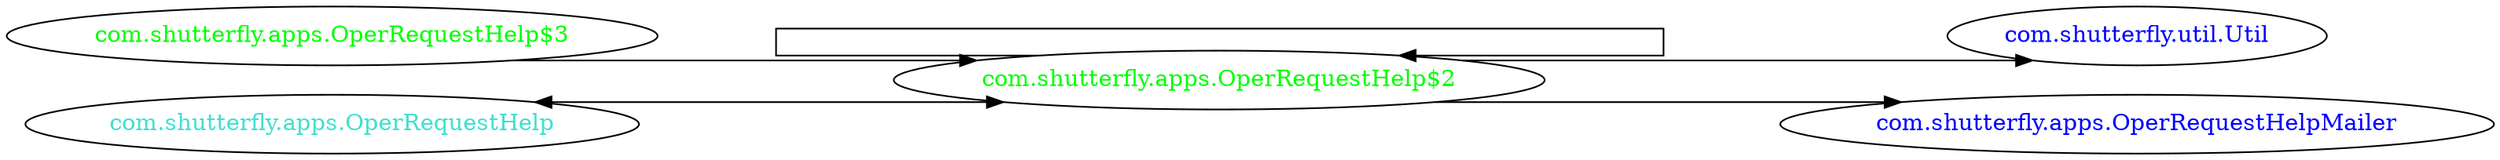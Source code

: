 digraph dependencyGraph {
 concentrate=true;
 ranksep="2.0";
 rankdir="LR"; 
 splines="ortho";
"com.shutterfly.apps.OperRequestHelp$2" [fontcolor="red"];
"com.shutterfly.util.Util" [ fontcolor="blue" ];
"com.shutterfly.apps.OperRequestHelp$2"->"com.shutterfly.util.Util";
"com.shutterfly.apps.OperRequestHelpMailer" [ fontcolor="blue" ];
"com.shutterfly.apps.OperRequestHelp$2"->"com.shutterfly.apps.OperRequestHelpMailer";
"com.shutterfly.apps.OperRequestHelp$2" [ fontcolor="green" ];
"com.shutterfly.apps.OperRequestHelp$2"->"com.shutterfly.apps.OperRequestHelp$2";
"com.shutterfly.apps.OperRequestHelp$3" [ fontcolor="green" ];
"com.shutterfly.apps.OperRequestHelp$3"->"com.shutterfly.apps.OperRequestHelp$2";
"com.shutterfly.apps.OperRequestHelp" [ fontcolor="turquoise" ];
"com.shutterfly.apps.OperRequestHelp"->"com.shutterfly.apps.OperRequestHelp$2" [dir=both];
}